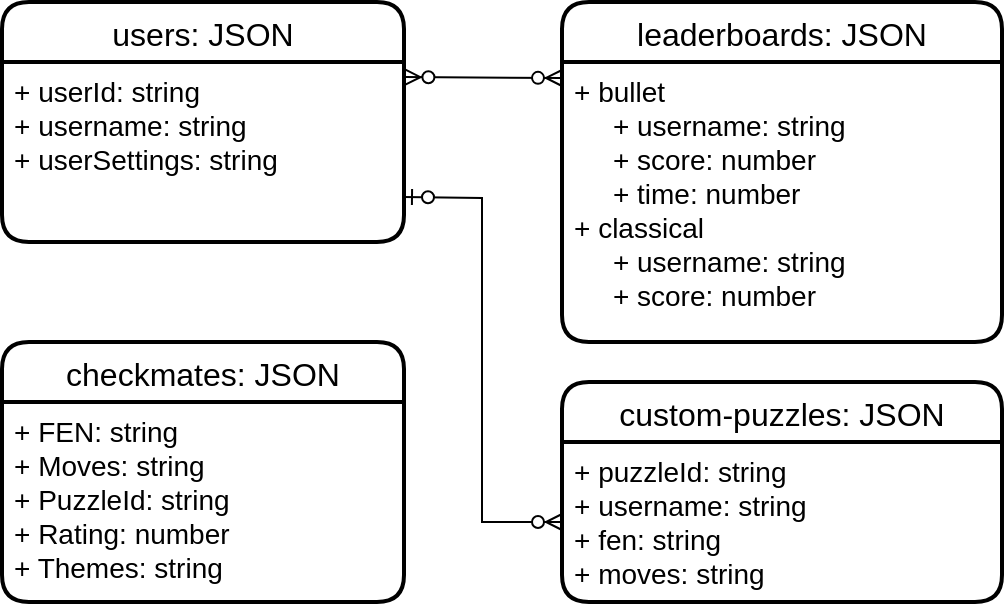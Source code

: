 <mxfile version="20.8.20" type="device"><diagram id="R2lEEEUBdFMjLlhIrx00" name="Page-1"><mxGraphModel dx="889" dy="859" grid="1" gridSize="10" guides="1" tooltips="1" connect="1" arrows="1" fold="1" page="1" pageScale="1" pageWidth="1100" pageHeight="1700" background="#FFFFFF" math="0" shadow="0" extFonts="Permanent Marker^https://fonts.googleapis.com/css?family=Permanent+Marker"><root><mxCell id="0"/><mxCell id="1" parent="0"/><mxCell id="6R0vGIKDrxl8fBh4y2tq-8" value="checkmates: JSON" style="swimlane;childLayout=stackLayout;horizontal=1;startSize=30;horizontalStack=0;rounded=1;fontSize=16;fontStyle=0;strokeWidth=2;resizeParent=0;resizeLast=1;shadow=0;dashed=0;align=center;" parent="1" vertex="1"><mxGeometry x="400" y="370" width="201" height="130" as="geometry"/></mxCell><mxCell id="6R0vGIKDrxl8fBh4y2tq-9" value="+ FEN: string&#10;+ Moves: string&#10;+ PuzzleId: string&#10;+ Rating: number&#10;+ Themes: string" style="align=left;strokeColor=none;fillColor=none;spacingLeft=4;fontSize=14;verticalAlign=top;resizable=0;rotatable=0;part=1;" parent="6R0vGIKDrxl8fBh4y2tq-8" vertex="1"><mxGeometry y="30" width="201" height="100" as="geometry"/></mxCell><mxCell id="6R0vGIKDrxl8fBh4y2tq-66" value="users: JSON" style="swimlane;childLayout=stackLayout;horizontal=1;startSize=30;horizontalStack=0;rounded=1;fontSize=16;fontStyle=0;strokeWidth=2;resizeParent=0;resizeLast=1;shadow=0;dashed=0;align=center;" parent="1" vertex="1"><mxGeometry x="400" y="200" width="201" height="120" as="geometry"/></mxCell><mxCell id="6R0vGIKDrxl8fBh4y2tq-67" value="+ userId: string&#10;+ username: string&#10;+ userSettings: string" style="align=left;strokeColor=none;fillColor=none;spacingLeft=4;fontSize=14;verticalAlign=top;resizable=0;rotatable=0;part=1;" parent="6R0vGIKDrxl8fBh4y2tq-66" vertex="1"><mxGeometry y="30" width="201" height="90" as="geometry"/></mxCell><mxCell id="6R0vGIKDrxl8fBh4y2tq-73" value="custom-puzzles: JSON" style="swimlane;childLayout=stackLayout;horizontal=1;startSize=30;horizontalStack=0;rounded=1;fontSize=16;fontStyle=0;strokeWidth=2;resizeParent=0;resizeLast=1;shadow=0;dashed=0;align=center;" parent="1" vertex="1"><mxGeometry x="680" y="390" width="220" height="110" as="geometry"/></mxCell><mxCell id="6R0vGIKDrxl8fBh4y2tq-74" value="+ puzzleId: string&#10;+ username: string&#10;+ fen: string&#10;+ moves: string" style="align=left;strokeColor=none;fillColor=none;spacingLeft=4;fontSize=14;verticalAlign=top;resizable=0;rotatable=0;part=1;" parent="6R0vGIKDrxl8fBh4y2tq-73" vertex="1"><mxGeometry y="30" width="220" height="80" as="geometry"/></mxCell><mxCell id="6R0vGIKDrxl8fBh4y2tq-75" value="leaderboards: JSON" style="swimlane;childLayout=stackLayout;horizontal=1;startSize=30;horizontalStack=0;rounded=1;fontSize=16;fontStyle=0;strokeWidth=2;resizeParent=0;resizeLast=1;shadow=0;dashed=0;align=center;" parent="1" vertex="1"><mxGeometry x="680" y="200" width="220" height="170" as="geometry"/></mxCell><mxCell id="6R0vGIKDrxl8fBh4y2tq-76" value="+ bullet&#10;     + username: string&#10;     + score: number&#10;     + time: number&#10;+ classical&#10;     + username: string&#10;     + score: number&#10;" style="align=left;strokeColor=none;fillColor=none;spacingLeft=4;fontSize=14;verticalAlign=top;resizable=0;rotatable=0;part=1;" parent="6R0vGIKDrxl8fBh4y2tq-75" vertex="1"><mxGeometry y="30" width="220" height="140" as="geometry"/></mxCell><mxCell id="6R0vGIKDrxl8fBh4y2tq-81" value="" style="fontSize=12;html=1;startArrow=ERzeroToOne;endArrow=ERzeroToMany;rounded=0;labelBackgroundColor=default;strokeColor=default;fontFamily=Helvetica;fontColor=default;shape=connector;exitX=1;exitY=0.75;exitDx=0;exitDy=0;entryX=0;entryY=0.5;entryDx=0;entryDy=0;" parent="1" source="6R0vGIKDrxl8fBh4y2tq-67" target="6R0vGIKDrxl8fBh4y2tq-74" edge="1"><mxGeometry width="100" height="100" relative="1" as="geometry"><mxPoint x="400" y="250" as="sourcePoint"/><mxPoint x="640" y="480" as="targetPoint"/><Array as="points"><mxPoint x="640" y="298"/><mxPoint x="640" y="460"/></Array></mxGeometry></mxCell><mxCell id="6R0vGIKDrxl8fBh4y2tq-83" value="" style="fontSize=12;html=1;startArrow=ERzeroToMany;endArrow=ERzeroToMany;rounded=0;labelBackgroundColor=default;strokeColor=default;fontFamily=Helvetica;fontColor=default;shape=connector;exitX=1.001;exitY=0.084;exitDx=0;exitDy=0;exitPerimeter=0;" parent="1" source="6R0vGIKDrxl8fBh4y2tq-67" edge="1"><mxGeometry width="100" height="100" relative="1" as="geometry"><mxPoint x="570" y="550" as="sourcePoint"/><mxPoint x="680" y="238" as="targetPoint"/></mxGeometry></mxCell></root></mxGraphModel></diagram></mxfile>